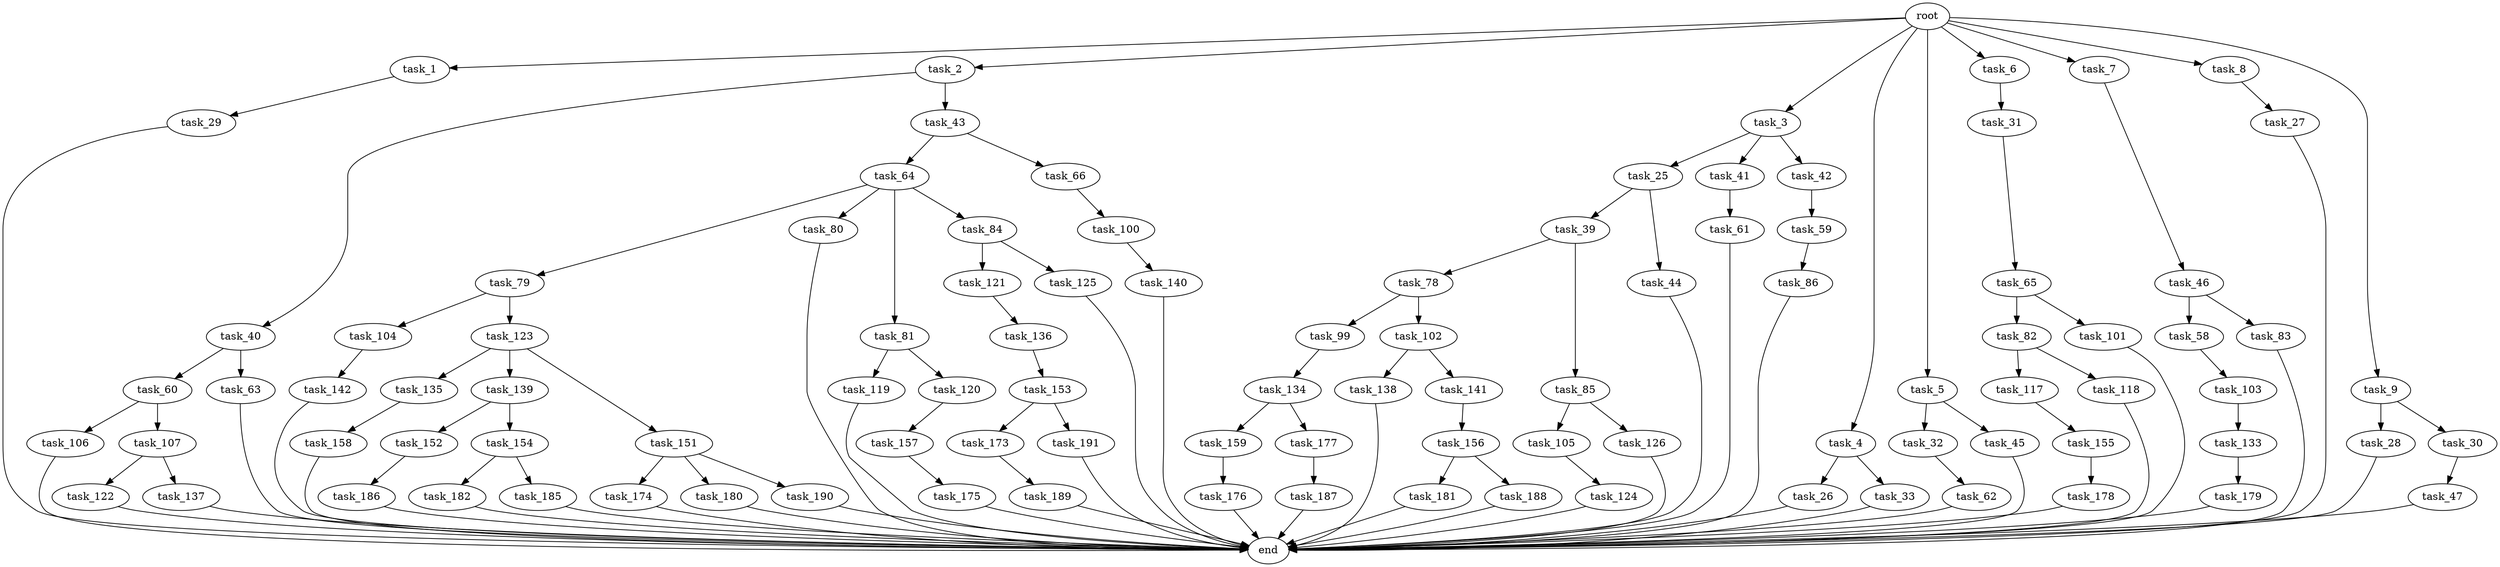 digraph G {
  root [size="0.000000"];
  task_1 [size="2.048000"];
  task_2 [size="2.048000"];
  task_3 [size="2.048000"];
  task_4 [size="2.048000"];
  task_5 [size="2.048000"];
  task_6 [size="2.048000"];
  task_7 [size="2.048000"];
  task_8 [size="2.048000"];
  task_9 [size="2.048000"];
  task_25 [size="1099511627.776000"];
  task_26 [size="618475290.624000"];
  task_27 [size="429496729.600000"];
  task_28 [size="274877906.944000"];
  task_29 [size="1099511627.776000"];
  task_30 [size="274877906.944000"];
  task_31 [size="1099511627.776000"];
  task_32 [size="68719476.736000"];
  task_33 [size="618475290.624000"];
  task_39 [size="154618822.656000"];
  task_40 [size="1717986918.400000"];
  task_41 [size="1099511627.776000"];
  task_42 [size="1099511627.776000"];
  task_43 [size="1717986918.400000"];
  task_44 [size="154618822.656000"];
  task_45 [size="68719476.736000"];
  task_46 [size="618475290.624000"];
  task_47 [size="68719476.736000"];
  task_58 [size="618475290.624000"];
  task_59 [size="68719476.736000"];
  task_60 [size="618475290.624000"];
  task_61 [size="274877906.944000"];
  task_62 [size="274877906.944000"];
  task_63 [size="618475290.624000"];
  task_64 [size="1391569403.904000"];
  task_65 [size="68719476.736000"];
  task_66 [size="1391569403.904000"];
  task_78 [size="1099511627.776000"];
  task_79 [size="429496729.600000"];
  task_80 [size="429496729.600000"];
  task_81 [size="429496729.600000"];
  task_82 [size="1717986918.400000"];
  task_83 [size="618475290.624000"];
  task_84 [size="429496729.600000"];
  task_85 [size="1099511627.776000"];
  task_86 [size="274877906.944000"];
  task_99 [size="841813590.016000"];
  task_100 [size="1717986918.400000"];
  task_101 [size="1717986918.400000"];
  task_102 [size="841813590.016000"];
  task_103 [size="841813590.016000"];
  task_104 [size="1717986918.400000"];
  task_105 [size="1391569403.904000"];
  task_106 [size="429496729.600000"];
  task_107 [size="429496729.600000"];
  task_117 [size="1099511627.776000"];
  task_118 [size="1099511627.776000"];
  task_119 [size="68719476.736000"];
  task_120 [size="68719476.736000"];
  task_121 [size="68719476.736000"];
  task_122 [size="1099511627.776000"];
  task_123 [size="1717986918.400000"];
  task_124 [size="841813590.016000"];
  task_125 [size="68719476.736000"];
  task_126 [size="1391569403.904000"];
  task_133 [size="154618822.656000"];
  task_134 [size="1099511627.776000"];
  task_135 [size="274877906.944000"];
  task_136 [size="1717986918.400000"];
  task_137 [size="1099511627.776000"];
  task_138 [size="68719476.736000"];
  task_139 [size="274877906.944000"];
  task_140 [size="1391569403.904000"];
  task_141 [size="68719476.736000"];
  task_142 [size="68719476.736000"];
  task_151 [size="274877906.944000"];
  task_152 [size="618475290.624000"];
  task_153 [size="1391569403.904000"];
  task_154 [size="618475290.624000"];
  task_155 [size="1717986918.400000"];
  task_156 [size="68719476.736000"];
  task_157 [size="154618822.656000"];
  task_158 [size="841813590.016000"];
  task_159 [size="1099511627.776000"];
  task_173 [size="1391569403.904000"];
  task_174 [size="274877906.944000"];
  task_175 [size="618475290.624000"];
  task_176 [size="618475290.624000"];
  task_177 [size="1099511627.776000"];
  task_178 [size="68719476.736000"];
  task_179 [size="68719476.736000"];
  task_180 [size="274877906.944000"];
  task_181 [size="841813590.016000"];
  task_182 [size="1717986918.400000"];
  task_185 [size="1717986918.400000"];
  task_186 [size="274877906.944000"];
  task_187 [size="274877906.944000"];
  task_188 [size="841813590.016000"];
  task_189 [size="154618822.656000"];
  task_190 [size="274877906.944000"];
  task_191 [size="1391569403.904000"];
  end [size="0.000000"];

  root -> task_1 [size="1.000000"];
  root -> task_2 [size="1.000000"];
  root -> task_3 [size="1.000000"];
  root -> task_4 [size="1.000000"];
  root -> task_5 [size="1.000000"];
  root -> task_6 [size="1.000000"];
  root -> task_7 [size="1.000000"];
  root -> task_8 [size="1.000000"];
  root -> task_9 [size="1.000000"];
  task_1 -> task_29 [size="536870912.000000"];
  task_2 -> task_40 [size="838860800.000000"];
  task_2 -> task_43 [size="838860800.000000"];
  task_3 -> task_25 [size="536870912.000000"];
  task_3 -> task_41 [size="536870912.000000"];
  task_3 -> task_42 [size="536870912.000000"];
  task_4 -> task_26 [size="301989888.000000"];
  task_4 -> task_33 [size="301989888.000000"];
  task_5 -> task_32 [size="33554432.000000"];
  task_5 -> task_45 [size="33554432.000000"];
  task_6 -> task_31 [size="536870912.000000"];
  task_7 -> task_46 [size="301989888.000000"];
  task_8 -> task_27 [size="209715200.000000"];
  task_9 -> task_28 [size="134217728.000000"];
  task_9 -> task_30 [size="134217728.000000"];
  task_25 -> task_39 [size="75497472.000000"];
  task_25 -> task_44 [size="75497472.000000"];
  task_26 -> end [size="1.000000"];
  task_27 -> end [size="1.000000"];
  task_28 -> end [size="1.000000"];
  task_29 -> end [size="1.000000"];
  task_30 -> task_47 [size="33554432.000000"];
  task_31 -> task_65 [size="33554432.000000"];
  task_32 -> task_62 [size="134217728.000000"];
  task_33 -> end [size="1.000000"];
  task_39 -> task_78 [size="536870912.000000"];
  task_39 -> task_85 [size="536870912.000000"];
  task_40 -> task_60 [size="301989888.000000"];
  task_40 -> task_63 [size="301989888.000000"];
  task_41 -> task_61 [size="134217728.000000"];
  task_42 -> task_59 [size="33554432.000000"];
  task_43 -> task_64 [size="679477248.000000"];
  task_43 -> task_66 [size="679477248.000000"];
  task_44 -> end [size="1.000000"];
  task_45 -> end [size="1.000000"];
  task_46 -> task_58 [size="301989888.000000"];
  task_46 -> task_83 [size="301989888.000000"];
  task_47 -> end [size="1.000000"];
  task_58 -> task_103 [size="411041792.000000"];
  task_59 -> task_86 [size="134217728.000000"];
  task_60 -> task_106 [size="209715200.000000"];
  task_60 -> task_107 [size="209715200.000000"];
  task_61 -> end [size="1.000000"];
  task_62 -> end [size="1.000000"];
  task_63 -> end [size="1.000000"];
  task_64 -> task_79 [size="209715200.000000"];
  task_64 -> task_80 [size="209715200.000000"];
  task_64 -> task_81 [size="209715200.000000"];
  task_64 -> task_84 [size="209715200.000000"];
  task_65 -> task_82 [size="838860800.000000"];
  task_65 -> task_101 [size="838860800.000000"];
  task_66 -> task_100 [size="838860800.000000"];
  task_78 -> task_99 [size="411041792.000000"];
  task_78 -> task_102 [size="411041792.000000"];
  task_79 -> task_104 [size="838860800.000000"];
  task_79 -> task_123 [size="838860800.000000"];
  task_80 -> end [size="1.000000"];
  task_81 -> task_119 [size="33554432.000000"];
  task_81 -> task_120 [size="33554432.000000"];
  task_82 -> task_117 [size="536870912.000000"];
  task_82 -> task_118 [size="536870912.000000"];
  task_83 -> end [size="1.000000"];
  task_84 -> task_121 [size="33554432.000000"];
  task_84 -> task_125 [size="33554432.000000"];
  task_85 -> task_105 [size="679477248.000000"];
  task_85 -> task_126 [size="679477248.000000"];
  task_86 -> end [size="1.000000"];
  task_99 -> task_134 [size="536870912.000000"];
  task_100 -> task_140 [size="679477248.000000"];
  task_101 -> end [size="1.000000"];
  task_102 -> task_138 [size="33554432.000000"];
  task_102 -> task_141 [size="33554432.000000"];
  task_103 -> task_133 [size="75497472.000000"];
  task_104 -> task_142 [size="33554432.000000"];
  task_105 -> task_124 [size="411041792.000000"];
  task_106 -> end [size="1.000000"];
  task_107 -> task_122 [size="536870912.000000"];
  task_107 -> task_137 [size="536870912.000000"];
  task_117 -> task_155 [size="838860800.000000"];
  task_118 -> end [size="1.000000"];
  task_119 -> end [size="1.000000"];
  task_120 -> task_157 [size="75497472.000000"];
  task_121 -> task_136 [size="838860800.000000"];
  task_122 -> end [size="1.000000"];
  task_123 -> task_135 [size="134217728.000000"];
  task_123 -> task_139 [size="134217728.000000"];
  task_123 -> task_151 [size="134217728.000000"];
  task_124 -> end [size="1.000000"];
  task_125 -> end [size="1.000000"];
  task_126 -> end [size="1.000000"];
  task_133 -> task_179 [size="33554432.000000"];
  task_134 -> task_159 [size="536870912.000000"];
  task_134 -> task_177 [size="536870912.000000"];
  task_135 -> task_158 [size="411041792.000000"];
  task_136 -> task_153 [size="679477248.000000"];
  task_137 -> end [size="1.000000"];
  task_138 -> end [size="1.000000"];
  task_139 -> task_152 [size="301989888.000000"];
  task_139 -> task_154 [size="301989888.000000"];
  task_140 -> end [size="1.000000"];
  task_141 -> task_156 [size="33554432.000000"];
  task_142 -> end [size="1.000000"];
  task_151 -> task_174 [size="134217728.000000"];
  task_151 -> task_180 [size="134217728.000000"];
  task_151 -> task_190 [size="134217728.000000"];
  task_152 -> task_186 [size="134217728.000000"];
  task_153 -> task_173 [size="679477248.000000"];
  task_153 -> task_191 [size="679477248.000000"];
  task_154 -> task_182 [size="838860800.000000"];
  task_154 -> task_185 [size="838860800.000000"];
  task_155 -> task_178 [size="33554432.000000"];
  task_156 -> task_181 [size="411041792.000000"];
  task_156 -> task_188 [size="411041792.000000"];
  task_157 -> task_175 [size="301989888.000000"];
  task_158 -> end [size="1.000000"];
  task_159 -> task_176 [size="301989888.000000"];
  task_173 -> task_189 [size="75497472.000000"];
  task_174 -> end [size="1.000000"];
  task_175 -> end [size="1.000000"];
  task_176 -> end [size="1.000000"];
  task_177 -> task_187 [size="134217728.000000"];
  task_178 -> end [size="1.000000"];
  task_179 -> end [size="1.000000"];
  task_180 -> end [size="1.000000"];
  task_181 -> end [size="1.000000"];
  task_182 -> end [size="1.000000"];
  task_185 -> end [size="1.000000"];
  task_186 -> end [size="1.000000"];
  task_187 -> end [size="1.000000"];
  task_188 -> end [size="1.000000"];
  task_189 -> end [size="1.000000"];
  task_190 -> end [size="1.000000"];
  task_191 -> end [size="1.000000"];
}

